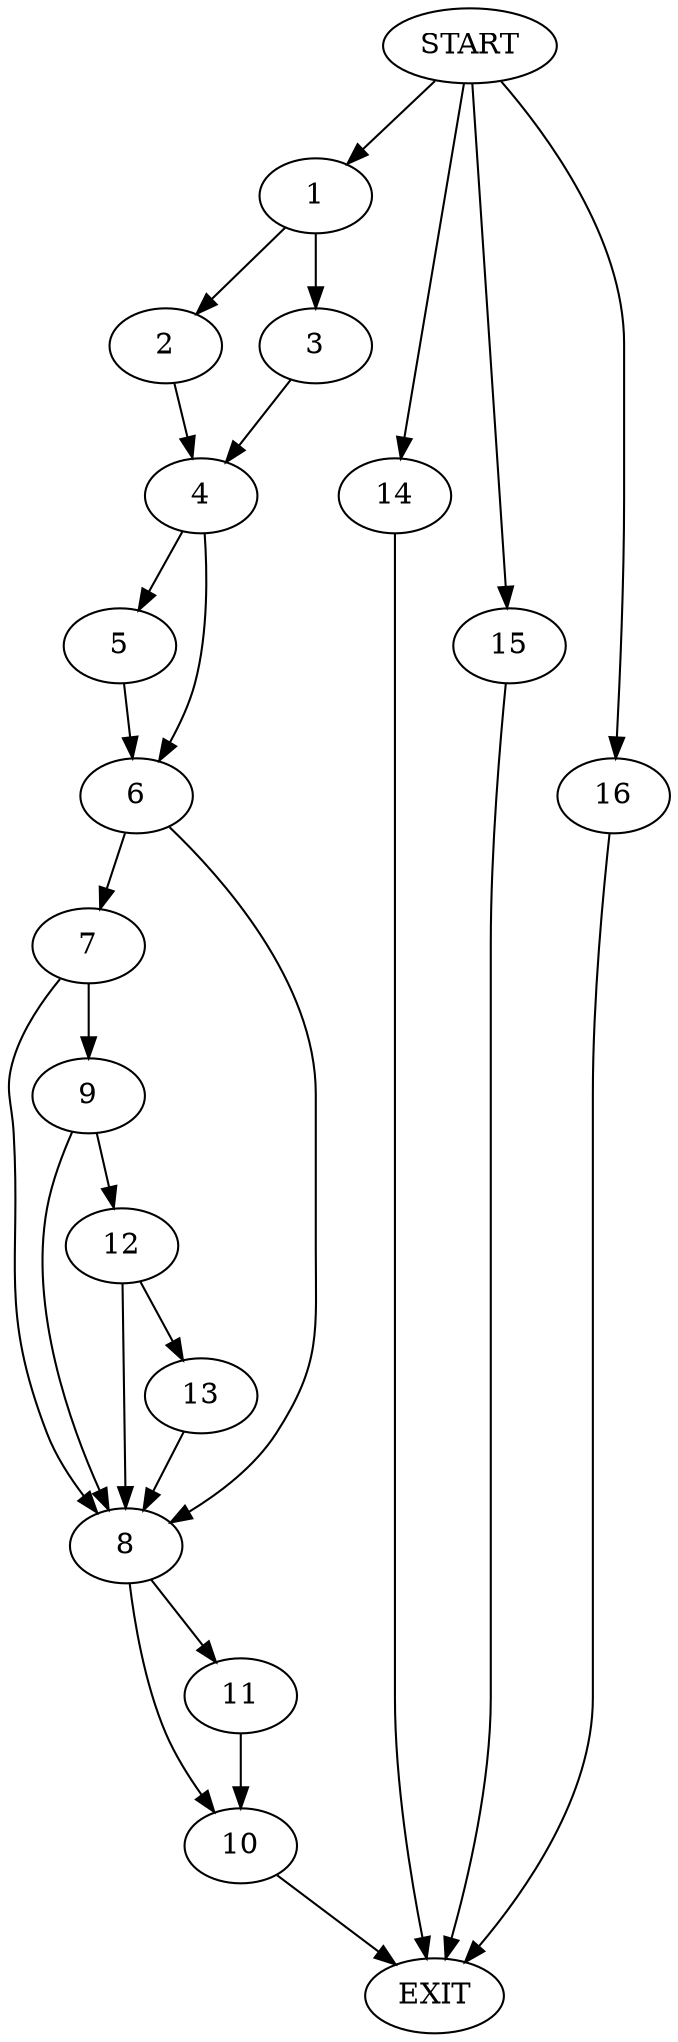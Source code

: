 digraph {
0 [label="START"]
17 [label="EXIT"]
0 -> 1
1 -> 2
1 -> 3
2 -> 4
3 -> 4
4 -> 5
4 -> 6
6 -> 7
6 -> 8
5 -> 6
7 -> 8
7 -> 9
8 -> 10
8 -> 11
9 -> 12
9 -> 8
12 -> 13
12 -> 8
13 -> 8
11 -> 10
10 -> 17
0 -> 14
14 -> 17
0 -> 15
15 -> 17
0 -> 16
16 -> 17
}
